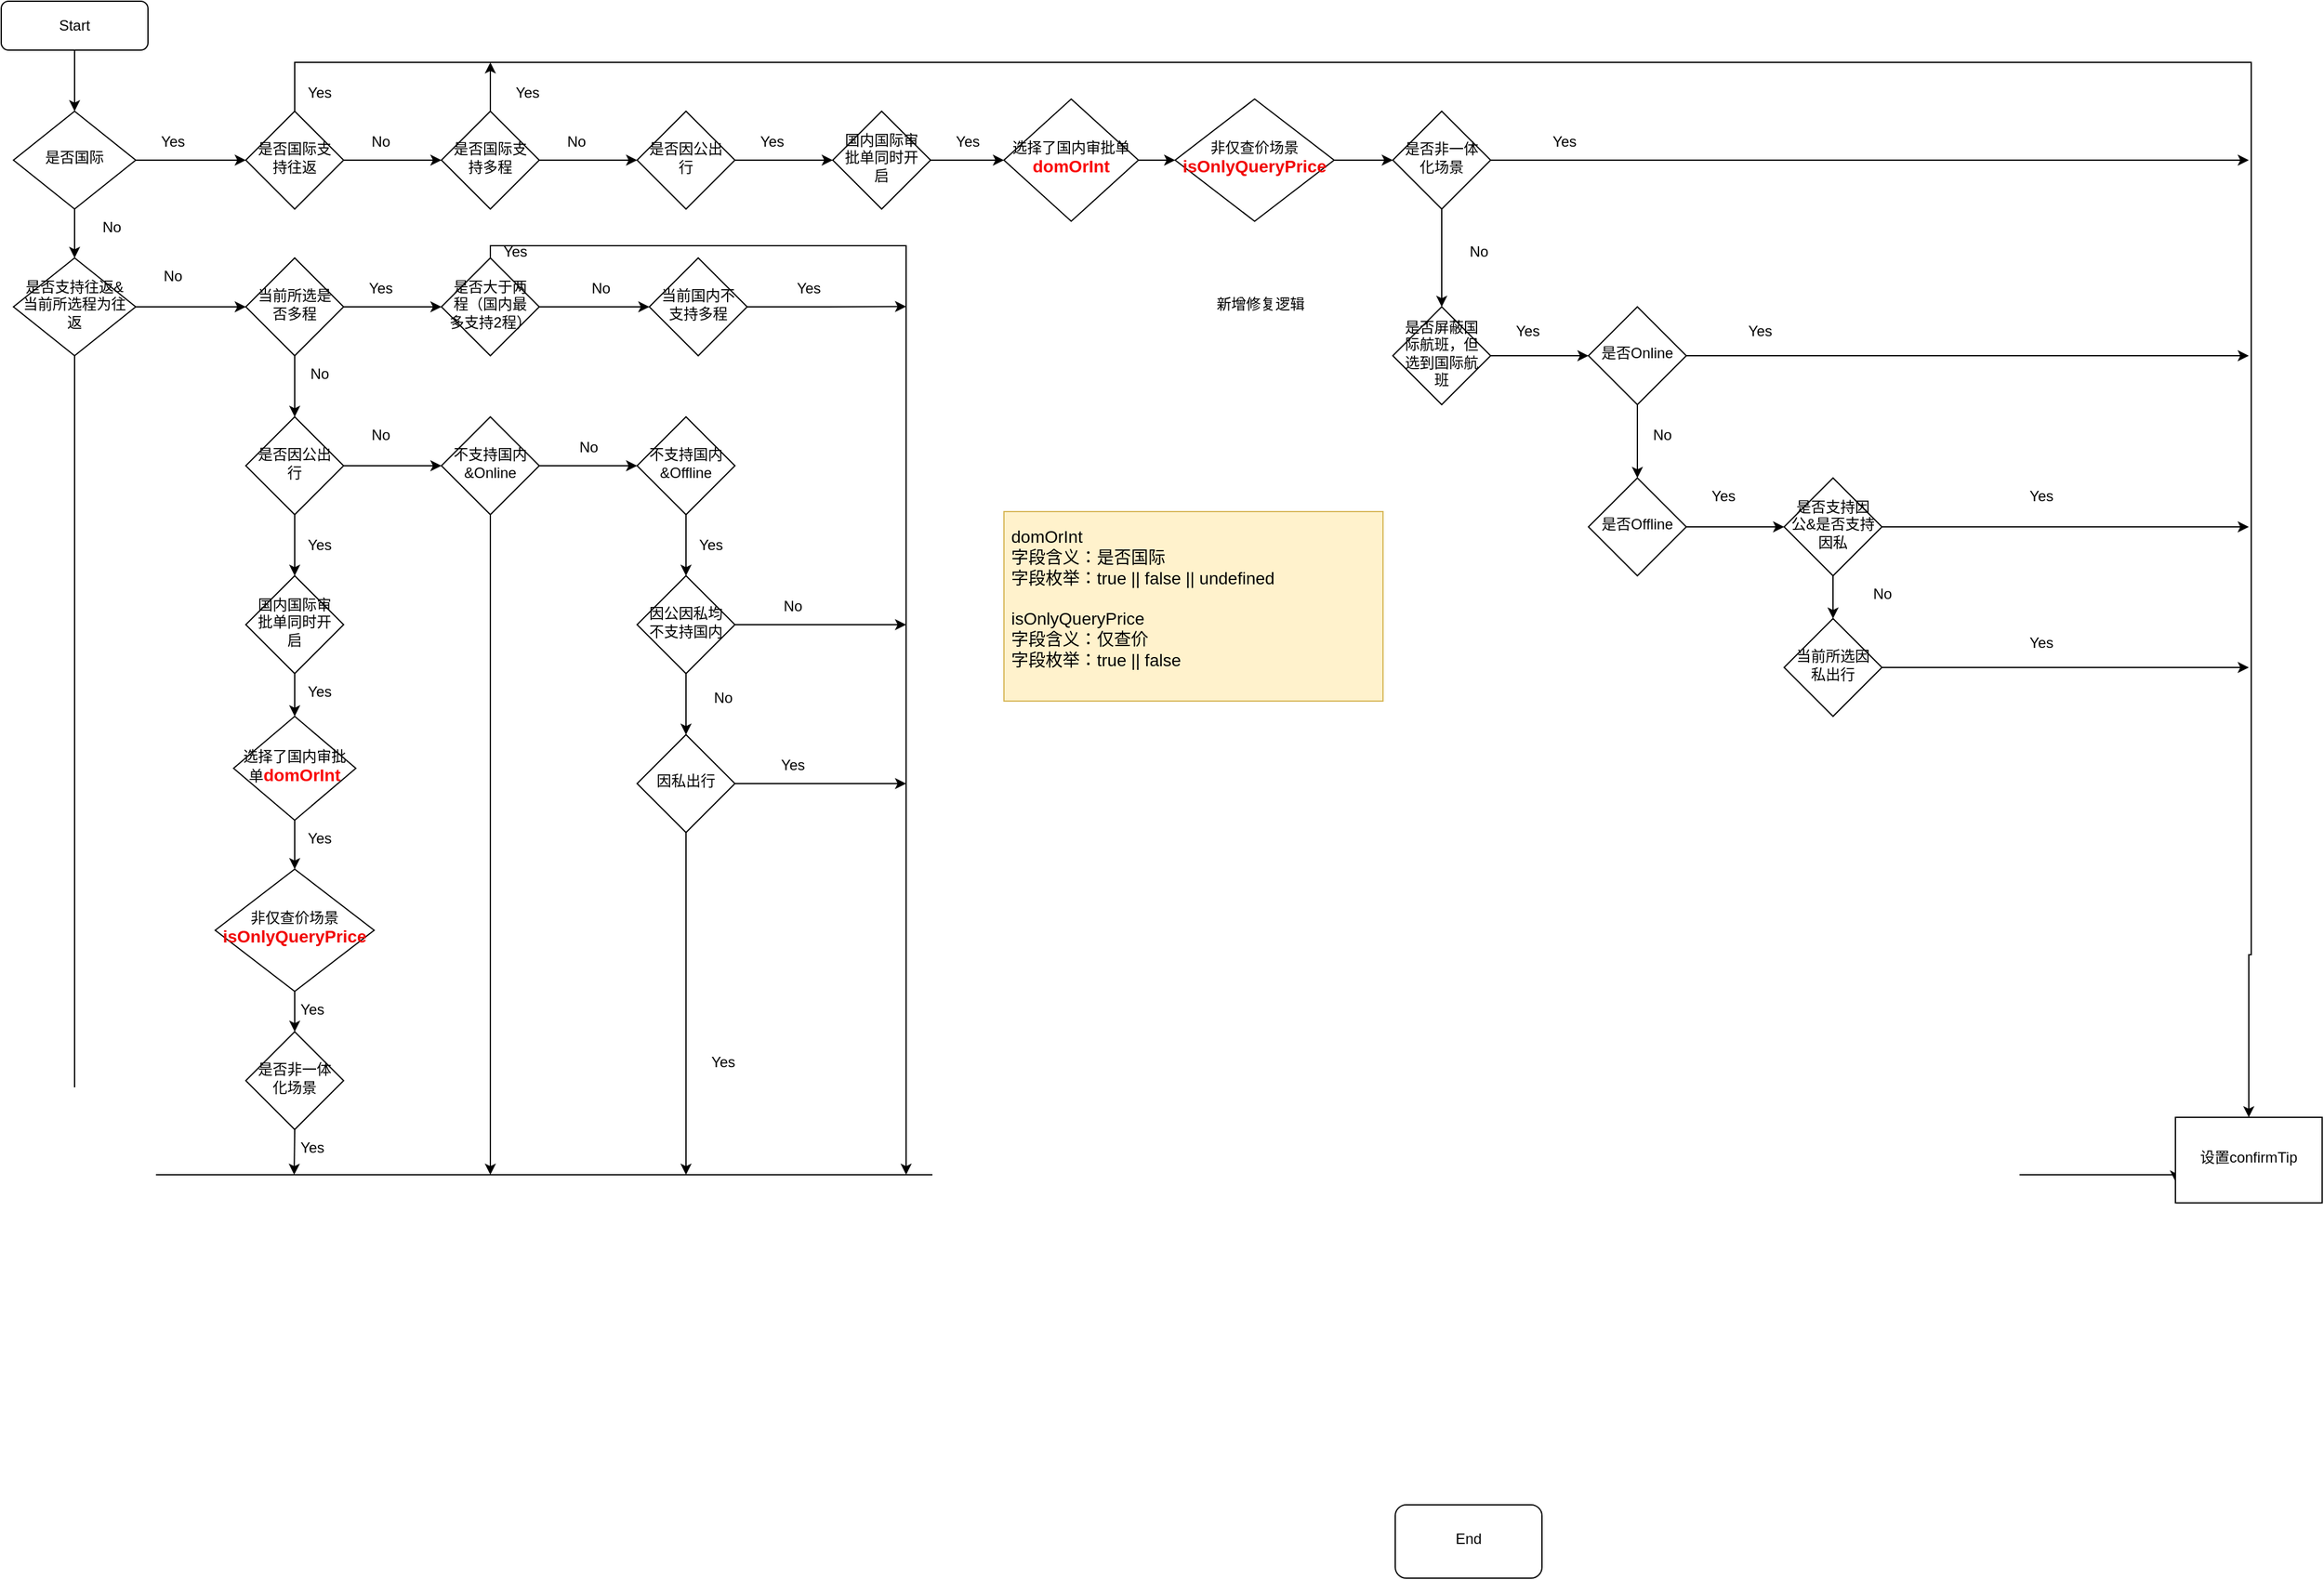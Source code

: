 <mxfile version="26.1.0">
  <diagram id="C5RBs43oDa-KdzZeNtuy" name="Page-1">
    <mxGraphModel dx="1905" dy="917" grid="1" gridSize="10" guides="1" tooltips="1" connect="1" arrows="1" fold="1" page="1" pageScale="1" pageWidth="827" pageHeight="1169" math="0" shadow="0">
      <root>
        <mxCell id="WIyWlLk6GJQsqaUBKTNV-0" />
        <mxCell id="WIyWlLk6GJQsqaUBKTNV-1" parent="WIyWlLk6GJQsqaUBKTNV-0" />
        <mxCell id="GZCbPghufDg6-JbwwUEW-0" value="" style="edgeStyle=orthogonalEdgeStyle;rounded=0;orthogonalLoop=1;jettySize=auto;html=1;" edge="1" parent="WIyWlLk6GJQsqaUBKTNV-1" source="WIyWlLk6GJQsqaUBKTNV-3" target="WIyWlLk6GJQsqaUBKTNV-6">
          <mxGeometry relative="1" as="geometry" />
        </mxCell>
        <mxCell id="WIyWlLk6GJQsqaUBKTNV-3" value="Start" style="rounded=1;whiteSpace=wrap;html=1;fontSize=12;glass=0;strokeWidth=1;shadow=0;" parent="WIyWlLk6GJQsqaUBKTNV-1" vertex="1">
          <mxGeometry x="160" y="80" width="120" height="40" as="geometry" />
        </mxCell>
        <mxCell id="GZCbPghufDg6-JbwwUEW-2" value="" style="edgeStyle=orthogonalEdgeStyle;rounded=0;orthogonalLoop=1;jettySize=auto;html=1;" edge="1" parent="WIyWlLk6GJQsqaUBKTNV-1" source="WIyWlLk6GJQsqaUBKTNV-6" target="GZCbPghufDg6-JbwwUEW-1">
          <mxGeometry relative="1" as="geometry" />
        </mxCell>
        <mxCell id="GZCbPghufDg6-JbwwUEW-62" value="" style="edgeStyle=orthogonalEdgeStyle;rounded=0;orthogonalLoop=1;jettySize=auto;html=1;" edge="1" parent="WIyWlLk6GJQsqaUBKTNV-1" source="WIyWlLk6GJQsqaUBKTNV-6" target="WIyWlLk6GJQsqaUBKTNV-10">
          <mxGeometry relative="1" as="geometry" />
        </mxCell>
        <mxCell id="WIyWlLk6GJQsqaUBKTNV-6" value="是否国际" style="rhombus;whiteSpace=wrap;html=1;shadow=0;fontFamily=Helvetica;fontSize=12;align=center;strokeWidth=1;spacing=6;spacingTop=-4;" parent="WIyWlLk6GJQsqaUBKTNV-1" vertex="1">
          <mxGeometry x="170" y="170" width="100" height="80" as="geometry" />
        </mxCell>
        <mxCell id="GZCbPghufDg6-JbwwUEW-75" value="" style="edgeStyle=orthogonalEdgeStyle;rounded=0;orthogonalLoop=1;jettySize=auto;html=1;" edge="1" parent="WIyWlLk6GJQsqaUBKTNV-1" source="WIyWlLk6GJQsqaUBKTNV-10" target="GZCbPghufDg6-JbwwUEW-74">
          <mxGeometry relative="1" as="geometry" />
        </mxCell>
        <mxCell id="GZCbPghufDg6-JbwwUEW-141" style="edgeStyle=orthogonalEdgeStyle;rounded=0;orthogonalLoop=1;jettySize=auto;html=1;exitX=0.5;exitY=1;exitDx=0;exitDy=0;entryX=0;entryY=0.75;entryDx=0;entryDy=0;" edge="1" parent="WIyWlLk6GJQsqaUBKTNV-1" source="WIyWlLk6GJQsqaUBKTNV-10" target="GZCbPghufDg6-JbwwUEW-13">
          <mxGeometry relative="1" as="geometry">
            <Array as="points">
              <mxPoint x="220" y="1040" />
              <mxPoint x="1938" y="1040" />
            </Array>
          </mxGeometry>
        </mxCell>
        <mxCell id="WIyWlLk6GJQsqaUBKTNV-10" value="是否支持往返&amp;amp;当前所选程为往返" style="rhombus;whiteSpace=wrap;html=1;shadow=0;fontFamily=Helvetica;fontSize=12;align=center;strokeWidth=1;spacing=6;spacingTop=-4;" parent="WIyWlLk6GJQsqaUBKTNV-1" vertex="1">
          <mxGeometry x="170" y="290" width="100" height="80" as="geometry" />
        </mxCell>
        <mxCell id="GZCbPghufDg6-JbwwUEW-4" value="" style="edgeStyle=orthogonalEdgeStyle;rounded=0;orthogonalLoop=1;jettySize=auto;html=1;" edge="1" parent="WIyWlLk6GJQsqaUBKTNV-1" source="GZCbPghufDg6-JbwwUEW-1" target="GZCbPghufDg6-JbwwUEW-3">
          <mxGeometry relative="1" as="geometry" />
        </mxCell>
        <mxCell id="GZCbPghufDg6-JbwwUEW-19" style="edgeStyle=orthogonalEdgeStyle;rounded=0;orthogonalLoop=1;jettySize=auto;html=1;exitX=0.5;exitY=0;exitDx=0;exitDy=0;entryX=0.5;entryY=0;entryDx=0;entryDy=0;" edge="1" parent="WIyWlLk6GJQsqaUBKTNV-1" source="GZCbPghufDg6-JbwwUEW-1" target="GZCbPghufDg6-JbwwUEW-13">
          <mxGeometry relative="1" as="geometry">
            <Array as="points">
              <mxPoint x="400" y="130" />
              <mxPoint x="2000" y="130" />
              <mxPoint x="2000" y="860" />
            </Array>
          </mxGeometry>
        </mxCell>
        <mxCell id="GZCbPghufDg6-JbwwUEW-1" value="是否国际支持往返" style="rhombus;whiteSpace=wrap;html=1;shadow=0;strokeWidth=1;spacing=6;spacingTop=-4;" vertex="1" parent="WIyWlLk6GJQsqaUBKTNV-1">
          <mxGeometry x="360" y="170" width="80" height="80" as="geometry" />
        </mxCell>
        <mxCell id="GZCbPghufDg6-JbwwUEW-6" value="" style="edgeStyle=orthogonalEdgeStyle;rounded=0;orthogonalLoop=1;jettySize=auto;html=1;" edge="1" parent="WIyWlLk6GJQsqaUBKTNV-1" source="GZCbPghufDg6-JbwwUEW-3" target="GZCbPghufDg6-JbwwUEW-5">
          <mxGeometry relative="1" as="geometry" />
        </mxCell>
        <mxCell id="GZCbPghufDg6-JbwwUEW-64" style="edgeStyle=orthogonalEdgeStyle;rounded=0;orthogonalLoop=1;jettySize=auto;html=1;exitX=0.5;exitY=0;exitDx=0;exitDy=0;" edge="1" parent="WIyWlLk6GJQsqaUBKTNV-1" source="GZCbPghufDg6-JbwwUEW-3">
          <mxGeometry relative="1" as="geometry">
            <mxPoint x="560" y="130" as="targetPoint" />
          </mxGeometry>
        </mxCell>
        <mxCell id="GZCbPghufDg6-JbwwUEW-3" value="是否国际支持多程" style="rhombus;whiteSpace=wrap;html=1;shadow=0;strokeWidth=1;spacing=6;spacingTop=-4;" vertex="1" parent="WIyWlLk6GJQsqaUBKTNV-1">
          <mxGeometry x="520" y="170" width="80" height="80" as="geometry" />
        </mxCell>
        <mxCell id="GZCbPghufDg6-JbwwUEW-8" value="" style="edgeStyle=orthogonalEdgeStyle;rounded=0;orthogonalLoop=1;jettySize=auto;html=1;" edge="1" parent="WIyWlLk6GJQsqaUBKTNV-1" source="GZCbPghufDg6-JbwwUEW-5" target="GZCbPghufDg6-JbwwUEW-7">
          <mxGeometry relative="1" as="geometry" />
        </mxCell>
        <mxCell id="GZCbPghufDg6-JbwwUEW-5" value="是否因公出行" style="rhombus;whiteSpace=wrap;html=1;shadow=0;strokeWidth=1;spacing=6;spacingTop=-4;" vertex="1" parent="WIyWlLk6GJQsqaUBKTNV-1">
          <mxGeometry x="680" y="170" width="80" height="80" as="geometry" />
        </mxCell>
        <mxCell id="GZCbPghufDg6-JbwwUEW-10" value="" style="edgeStyle=orthogonalEdgeStyle;rounded=0;orthogonalLoop=1;jettySize=auto;html=1;" edge="1" parent="WIyWlLk6GJQsqaUBKTNV-1" source="GZCbPghufDg6-JbwwUEW-7" target="GZCbPghufDg6-JbwwUEW-9">
          <mxGeometry relative="1" as="geometry" />
        </mxCell>
        <mxCell id="GZCbPghufDg6-JbwwUEW-7" value="国内国际审批单同时开启" style="rhombus;whiteSpace=wrap;html=1;shadow=0;strokeWidth=1;spacing=6;spacingTop=-4;" vertex="1" parent="WIyWlLk6GJQsqaUBKTNV-1">
          <mxGeometry x="840" y="170" width="80" height="80" as="geometry" />
        </mxCell>
        <mxCell id="GZCbPghufDg6-JbwwUEW-151" value="" style="edgeStyle=orthogonalEdgeStyle;rounded=0;orthogonalLoop=1;jettySize=auto;html=1;" edge="1" parent="WIyWlLk6GJQsqaUBKTNV-1" source="GZCbPghufDg6-JbwwUEW-9" target="GZCbPghufDg6-JbwwUEW-150">
          <mxGeometry relative="1" as="geometry" />
        </mxCell>
        <mxCell id="GZCbPghufDg6-JbwwUEW-9" value="选择了国内审批单&lt;b&gt;&lt;font style=&quot;&quot;&gt;&lt;span style=&quot;text-align: left;&quot;&gt;&lt;font style=&quot;color: light-dark(rgb(249, 6, 6), rgb(237, 237, 237)); font-size: 14px;&quot;&gt;domOrInt&lt;/font&gt;&lt;/span&gt;&lt;/font&gt;&lt;/b&gt;" style="rhombus;whiteSpace=wrap;html=1;shadow=0;strokeWidth=1;spacing=6;spacingTop=-4;" vertex="1" parent="WIyWlLk6GJQsqaUBKTNV-1">
          <mxGeometry x="980" y="160" width="110" height="100" as="geometry" />
        </mxCell>
        <mxCell id="GZCbPghufDg6-JbwwUEW-30" value="" style="edgeStyle=orthogonalEdgeStyle;rounded=0;orthogonalLoop=1;jettySize=auto;html=1;" edge="1" parent="WIyWlLk6GJQsqaUBKTNV-1" source="GZCbPghufDg6-JbwwUEW-11" target="GZCbPghufDg6-JbwwUEW-29">
          <mxGeometry relative="1" as="geometry" />
        </mxCell>
        <mxCell id="GZCbPghufDg6-JbwwUEW-69" style="edgeStyle=orthogonalEdgeStyle;rounded=0;orthogonalLoop=1;jettySize=auto;html=1;exitX=1;exitY=0.5;exitDx=0;exitDy=0;" edge="1" parent="WIyWlLk6GJQsqaUBKTNV-1" source="GZCbPghufDg6-JbwwUEW-11">
          <mxGeometry relative="1" as="geometry">
            <mxPoint x="1998" y="210" as="targetPoint" />
          </mxGeometry>
        </mxCell>
        <mxCell id="GZCbPghufDg6-JbwwUEW-11" value="是否非一体化场景" style="rhombus;whiteSpace=wrap;html=1;shadow=0;strokeWidth=1;spacing=6;spacingTop=-4;" vertex="1" parent="WIyWlLk6GJQsqaUBKTNV-1">
          <mxGeometry x="1298" y="170" width="80" height="80" as="geometry" />
        </mxCell>
        <mxCell id="GZCbPghufDg6-JbwwUEW-13" value="设置confirmTip" style="whiteSpace=wrap;html=1;shadow=0;strokeWidth=1;spacing=6;spacingTop=-4;" vertex="1" parent="WIyWlLk6GJQsqaUBKTNV-1">
          <mxGeometry x="1938" y="993" width="120" height="70" as="geometry" />
        </mxCell>
        <mxCell id="GZCbPghufDg6-JbwwUEW-15" value="Yes" style="text;html=1;align=center;verticalAlign=middle;resizable=0;points=[];autosize=1;strokeColor=none;fillColor=none;" vertex="1" parent="WIyWlLk6GJQsqaUBKTNV-1">
          <mxGeometry x="280" y="180" width="40" height="30" as="geometry" />
        </mxCell>
        <mxCell id="GZCbPghufDg6-JbwwUEW-16" value="Yes" style="text;html=1;align=center;verticalAlign=middle;resizable=0;points=[];autosize=1;strokeColor=none;fillColor=none;" vertex="1" parent="WIyWlLk6GJQsqaUBKTNV-1">
          <mxGeometry x="400" y="140" width="40" height="30" as="geometry" />
        </mxCell>
        <mxCell id="GZCbPghufDg6-JbwwUEW-18" value="Yes" style="text;html=1;align=center;verticalAlign=middle;resizable=0;points=[];autosize=1;strokeColor=none;fillColor=none;" vertex="1" parent="WIyWlLk6GJQsqaUBKTNV-1">
          <mxGeometry x="770" y="180" width="40" height="30" as="geometry" />
        </mxCell>
        <mxCell id="GZCbPghufDg6-JbwwUEW-21" value="Yes" style="text;html=1;align=center;verticalAlign=middle;resizable=0;points=[];autosize=1;strokeColor=none;fillColor=none;" vertex="1" parent="WIyWlLk6GJQsqaUBKTNV-1">
          <mxGeometry x="570" y="140" width="40" height="30" as="geometry" />
        </mxCell>
        <mxCell id="GZCbPghufDg6-JbwwUEW-22" value="No" style="text;html=1;align=center;verticalAlign=middle;resizable=0;points=[];autosize=1;strokeColor=none;fillColor=none;" vertex="1" parent="WIyWlLk6GJQsqaUBKTNV-1">
          <mxGeometry x="610" y="180" width="40" height="30" as="geometry" />
        </mxCell>
        <mxCell id="GZCbPghufDg6-JbwwUEW-23" value="No" style="text;html=1;align=center;verticalAlign=middle;resizable=0;points=[];autosize=1;strokeColor=none;fillColor=none;" vertex="1" parent="WIyWlLk6GJQsqaUBKTNV-1">
          <mxGeometry x="450" y="180" width="40" height="30" as="geometry" />
        </mxCell>
        <mxCell id="GZCbPghufDg6-JbwwUEW-26" value="Yes" style="text;html=1;align=center;verticalAlign=middle;resizable=0;points=[];autosize=1;strokeColor=none;fillColor=none;" vertex="1" parent="WIyWlLk6GJQsqaUBKTNV-1">
          <mxGeometry x="930" y="180" width="40" height="30" as="geometry" />
        </mxCell>
        <mxCell id="GZCbPghufDg6-JbwwUEW-39" value="" style="edgeStyle=orthogonalEdgeStyle;rounded=0;orthogonalLoop=1;jettySize=auto;html=1;" edge="1" parent="WIyWlLk6GJQsqaUBKTNV-1" source="GZCbPghufDg6-JbwwUEW-29" target="GZCbPghufDg6-JbwwUEW-38">
          <mxGeometry relative="1" as="geometry" />
        </mxCell>
        <mxCell id="GZCbPghufDg6-JbwwUEW-29" value="是否屏蔽国际航班，但选到国际航班" style="rhombus;whiteSpace=wrap;html=1;shadow=0;strokeWidth=1;spacing=6;spacingTop=-4;" vertex="1" parent="WIyWlLk6GJQsqaUBKTNV-1">
          <mxGeometry x="1298" y="330" width="80" height="80" as="geometry" />
        </mxCell>
        <mxCell id="GZCbPghufDg6-JbwwUEW-32" value="Yes" style="text;html=1;align=center;verticalAlign=middle;resizable=0;points=[];autosize=1;strokeColor=none;fillColor=none;" vertex="1" parent="WIyWlLk6GJQsqaUBKTNV-1">
          <mxGeometry x="1418" y="180" width="40" height="30" as="geometry" />
        </mxCell>
        <mxCell id="GZCbPghufDg6-JbwwUEW-33" value="No" style="text;html=1;align=center;verticalAlign=middle;resizable=0;points=[];autosize=1;strokeColor=none;fillColor=none;" vertex="1" parent="WIyWlLk6GJQsqaUBKTNV-1">
          <mxGeometry x="1348" y="270" width="40" height="30" as="geometry" />
        </mxCell>
        <mxCell id="GZCbPghufDg6-JbwwUEW-42" value="" style="edgeStyle=orthogonalEdgeStyle;rounded=0;orthogonalLoop=1;jettySize=auto;html=1;" edge="1" parent="WIyWlLk6GJQsqaUBKTNV-1" source="GZCbPghufDg6-JbwwUEW-38" target="GZCbPghufDg6-JbwwUEW-41">
          <mxGeometry relative="1" as="geometry" />
        </mxCell>
        <mxCell id="GZCbPghufDg6-JbwwUEW-68" style="edgeStyle=orthogonalEdgeStyle;rounded=0;orthogonalLoop=1;jettySize=auto;html=1;exitX=1;exitY=0.5;exitDx=0;exitDy=0;" edge="1" parent="WIyWlLk6GJQsqaUBKTNV-1" source="GZCbPghufDg6-JbwwUEW-38">
          <mxGeometry relative="1" as="geometry">
            <mxPoint x="1998" y="370" as="targetPoint" />
          </mxGeometry>
        </mxCell>
        <mxCell id="GZCbPghufDg6-JbwwUEW-38" value="是否Online" style="rhombus;whiteSpace=wrap;html=1;shadow=0;strokeWidth=1;spacing=6;spacingTop=-4;" vertex="1" parent="WIyWlLk6GJQsqaUBKTNV-1">
          <mxGeometry x="1458" y="330" width="80" height="80" as="geometry" />
        </mxCell>
        <mxCell id="GZCbPghufDg6-JbwwUEW-40" value="Yes" style="text;html=1;align=center;verticalAlign=middle;resizable=0;points=[];autosize=1;strokeColor=none;fillColor=none;" vertex="1" parent="WIyWlLk6GJQsqaUBKTNV-1">
          <mxGeometry x="1388" y="335" width="40" height="30" as="geometry" />
        </mxCell>
        <mxCell id="GZCbPghufDg6-JbwwUEW-48" value="" style="edgeStyle=orthogonalEdgeStyle;rounded=0;orthogonalLoop=1;jettySize=auto;html=1;" edge="1" parent="WIyWlLk6GJQsqaUBKTNV-1" source="GZCbPghufDg6-JbwwUEW-41" target="GZCbPghufDg6-JbwwUEW-47">
          <mxGeometry relative="1" as="geometry" />
        </mxCell>
        <mxCell id="GZCbPghufDg6-JbwwUEW-41" value="是否Offline" style="rhombus;whiteSpace=wrap;html=1;shadow=0;strokeWidth=1;spacing=6;spacingTop=-4;" vertex="1" parent="WIyWlLk6GJQsqaUBKTNV-1">
          <mxGeometry x="1458" y="470" width="80" height="80" as="geometry" />
        </mxCell>
        <mxCell id="GZCbPghufDg6-JbwwUEW-45" value="No" style="text;html=1;align=center;verticalAlign=middle;resizable=0;points=[];autosize=1;strokeColor=none;fillColor=none;" vertex="1" parent="WIyWlLk6GJQsqaUBKTNV-1">
          <mxGeometry x="1498" y="420" width="40" height="30" as="geometry" />
        </mxCell>
        <mxCell id="GZCbPghufDg6-JbwwUEW-46" value="Yes" style="text;html=1;align=center;verticalAlign=middle;resizable=0;points=[];autosize=1;strokeColor=none;fillColor=none;" vertex="1" parent="WIyWlLk6GJQsqaUBKTNV-1">
          <mxGeometry x="1578" y="335" width="40" height="30" as="geometry" />
        </mxCell>
        <mxCell id="GZCbPghufDg6-JbwwUEW-50" value="" style="edgeStyle=orthogonalEdgeStyle;rounded=0;orthogonalLoop=1;jettySize=auto;html=1;" edge="1" parent="WIyWlLk6GJQsqaUBKTNV-1" source="GZCbPghufDg6-JbwwUEW-47" target="GZCbPghufDg6-JbwwUEW-49">
          <mxGeometry relative="1" as="geometry" />
        </mxCell>
        <mxCell id="GZCbPghufDg6-JbwwUEW-66" style="edgeStyle=orthogonalEdgeStyle;rounded=0;orthogonalLoop=1;jettySize=auto;html=1;exitX=1;exitY=0.5;exitDx=0;exitDy=0;" edge="1" parent="WIyWlLk6GJQsqaUBKTNV-1" source="GZCbPghufDg6-JbwwUEW-47">
          <mxGeometry relative="1" as="geometry">
            <mxPoint x="1998" y="510" as="targetPoint" />
          </mxGeometry>
        </mxCell>
        <mxCell id="GZCbPghufDg6-JbwwUEW-47" value="是否支持因公&amp;amp;是否支持因私" style="rhombus;whiteSpace=wrap;html=1;shadow=0;strokeWidth=1;spacing=6;spacingTop=-4;" vertex="1" parent="WIyWlLk6GJQsqaUBKTNV-1">
          <mxGeometry x="1618" y="470" width="80" height="80" as="geometry" />
        </mxCell>
        <mxCell id="GZCbPghufDg6-JbwwUEW-65" style="edgeStyle=orthogonalEdgeStyle;rounded=0;orthogonalLoop=1;jettySize=auto;html=1;exitX=1;exitY=0.5;exitDx=0;exitDy=0;" edge="1" parent="WIyWlLk6GJQsqaUBKTNV-1" source="GZCbPghufDg6-JbwwUEW-49">
          <mxGeometry relative="1" as="geometry">
            <mxPoint x="1998" y="625" as="targetPoint" />
          </mxGeometry>
        </mxCell>
        <mxCell id="GZCbPghufDg6-JbwwUEW-49" value="当前所选因私出行" style="rhombus;whiteSpace=wrap;html=1;shadow=0;strokeWidth=1;spacing=6;spacingTop=-4;" vertex="1" parent="WIyWlLk6GJQsqaUBKTNV-1">
          <mxGeometry x="1618" y="585" width="80" height="80" as="geometry" />
        </mxCell>
        <mxCell id="GZCbPghufDg6-JbwwUEW-51" value="No" style="text;html=1;align=center;verticalAlign=middle;resizable=0;points=[];autosize=1;strokeColor=none;fillColor=none;" vertex="1" parent="WIyWlLk6GJQsqaUBKTNV-1">
          <mxGeometry x="1678" y="550" width="40" height="30" as="geometry" />
        </mxCell>
        <mxCell id="GZCbPghufDg6-JbwwUEW-52" value="Yes" style="text;html=1;align=center;verticalAlign=middle;resizable=0;points=[];autosize=1;strokeColor=none;fillColor=none;" vertex="1" parent="WIyWlLk6GJQsqaUBKTNV-1">
          <mxGeometry x="1548" y="470" width="40" height="30" as="geometry" />
        </mxCell>
        <mxCell id="GZCbPghufDg6-JbwwUEW-57" value="Yes" style="text;html=1;align=center;verticalAlign=middle;resizable=0;points=[];autosize=1;strokeColor=none;fillColor=none;" vertex="1" parent="WIyWlLk6GJQsqaUBKTNV-1">
          <mxGeometry x="1808" y="590" width="40" height="30" as="geometry" />
        </mxCell>
        <mxCell id="GZCbPghufDg6-JbwwUEW-60" value="End" style="rounded=1;whiteSpace=wrap;html=1;shadow=0;strokeWidth=1;spacing=6;spacingTop=-4;" vertex="1" parent="WIyWlLk6GJQsqaUBKTNV-1">
          <mxGeometry x="1300" y="1310" width="120" height="60" as="geometry" />
        </mxCell>
        <mxCell id="GZCbPghufDg6-JbwwUEW-63" value="No" style="text;html=1;align=center;verticalAlign=middle;resizable=0;points=[];autosize=1;strokeColor=none;fillColor=none;" vertex="1" parent="WIyWlLk6GJQsqaUBKTNV-1">
          <mxGeometry x="230" y="250" width="40" height="30" as="geometry" />
        </mxCell>
        <mxCell id="GZCbPghufDg6-JbwwUEW-67" value="Yes" style="text;html=1;align=center;verticalAlign=middle;resizable=0;points=[];autosize=1;strokeColor=none;fillColor=none;" vertex="1" parent="WIyWlLk6GJQsqaUBKTNV-1">
          <mxGeometry x="1808" y="470" width="40" height="30" as="geometry" />
        </mxCell>
        <mxCell id="GZCbPghufDg6-JbwwUEW-78" value="" style="edgeStyle=orthogonalEdgeStyle;rounded=0;orthogonalLoop=1;jettySize=auto;html=1;" edge="1" parent="WIyWlLk6GJQsqaUBKTNV-1" source="GZCbPghufDg6-JbwwUEW-74" target="GZCbPghufDg6-JbwwUEW-77">
          <mxGeometry relative="1" as="geometry" />
        </mxCell>
        <mxCell id="GZCbPghufDg6-JbwwUEW-83" value="" style="edgeStyle=orthogonalEdgeStyle;rounded=0;orthogonalLoop=1;jettySize=auto;html=1;" edge="1" parent="WIyWlLk6GJQsqaUBKTNV-1" source="GZCbPghufDg6-JbwwUEW-74" target="GZCbPghufDg6-JbwwUEW-82">
          <mxGeometry relative="1" as="geometry" />
        </mxCell>
        <mxCell id="GZCbPghufDg6-JbwwUEW-74" value="当前所选是否多程" style="rhombus;whiteSpace=wrap;html=1;shadow=0;strokeWidth=1;spacing=6;spacingTop=-4;" vertex="1" parent="WIyWlLk6GJQsqaUBKTNV-1">
          <mxGeometry x="360" y="290" width="80" height="80" as="geometry" />
        </mxCell>
        <mxCell id="GZCbPghufDg6-JbwwUEW-76" value="No" style="text;html=1;align=center;verticalAlign=middle;resizable=0;points=[];autosize=1;strokeColor=none;fillColor=none;" vertex="1" parent="WIyWlLk6GJQsqaUBKTNV-1">
          <mxGeometry x="280" y="290" width="40" height="30" as="geometry" />
        </mxCell>
        <mxCell id="GZCbPghufDg6-JbwwUEW-79" style="edgeStyle=orthogonalEdgeStyle;rounded=0;orthogonalLoop=1;jettySize=auto;html=1;" edge="1" parent="WIyWlLk6GJQsqaUBKTNV-1" source="GZCbPghufDg6-JbwwUEW-77">
          <mxGeometry relative="1" as="geometry">
            <mxPoint x="690" y="330" as="targetPoint" />
          </mxGeometry>
        </mxCell>
        <mxCell id="GZCbPghufDg6-JbwwUEW-139" style="edgeStyle=orthogonalEdgeStyle;rounded=0;orthogonalLoop=1;jettySize=auto;html=1;exitX=0.5;exitY=0;exitDx=0;exitDy=0;" edge="1" parent="WIyWlLk6GJQsqaUBKTNV-1">
          <mxGeometry relative="1" as="geometry">
            <mxPoint x="900" y="1040" as="targetPoint" />
            <mxPoint x="560" y="300" as="sourcePoint" />
            <Array as="points">
              <mxPoint x="560" y="280" />
              <mxPoint x="900" y="280" />
            </Array>
          </mxGeometry>
        </mxCell>
        <mxCell id="GZCbPghufDg6-JbwwUEW-77" value="是否大于两程（国内最多支持2程）" style="rhombus;whiteSpace=wrap;html=1;shadow=0;strokeWidth=1;spacing=6;spacingTop=-4;" vertex="1" parent="WIyWlLk6GJQsqaUBKTNV-1">
          <mxGeometry x="520" y="290" width="80" height="80" as="geometry" />
        </mxCell>
        <mxCell id="GZCbPghufDg6-JbwwUEW-80" value="Yes" style="text;html=1;align=center;verticalAlign=middle;resizable=0;points=[];autosize=1;strokeColor=none;fillColor=none;" vertex="1" parent="WIyWlLk6GJQsqaUBKTNV-1">
          <mxGeometry x="450" y="300" width="40" height="30" as="geometry" />
        </mxCell>
        <mxCell id="GZCbPghufDg6-JbwwUEW-81" value="No" style="text;html=1;align=center;verticalAlign=middle;resizable=0;points=[];autosize=1;strokeColor=none;fillColor=none;" vertex="1" parent="WIyWlLk6GJQsqaUBKTNV-1">
          <mxGeometry x="630" y="300" width="40" height="30" as="geometry" />
        </mxCell>
        <mxCell id="GZCbPghufDg6-JbwwUEW-89" value="" style="edgeStyle=orthogonalEdgeStyle;rounded=0;orthogonalLoop=1;jettySize=auto;html=1;" edge="1" parent="WIyWlLk6GJQsqaUBKTNV-1" source="GZCbPghufDg6-JbwwUEW-82" target="GZCbPghufDg6-JbwwUEW-88">
          <mxGeometry relative="1" as="geometry" />
        </mxCell>
        <mxCell id="GZCbPghufDg6-JbwwUEW-102" value="" style="edgeStyle=orthogonalEdgeStyle;rounded=0;orthogonalLoop=1;jettySize=auto;html=1;" edge="1" parent="WIyWlLk6GJQsqaUBKTNV-1" source="GZCbPghufDg6-JbwwUEW-82" target="GZCbPghufDg6-JbwwUEW-101">
          <mxGeometry relative="1" as="geometry" />
        </mxCell>
        <mxCell id="GZCbPghufDg6-JbwwUEW-82" value="是否因公出行" style="rhombus;whiteSpace=wrap;html=1;shadow=0;strokeWidth=1;spacing=6;spacingTop=-4;" vertex="1" parent="WIyWlLk6GJQsqaUBKTNV-1">
          <mxGeometry x="360" y="420" width="80" height="80" as="geometry" />
        </mxCell>
        <mxCell id="GZCbPghufDg6-JbwwUEW-147" style="edgeStyle=orthogonalEdgeStyle;rounded=0;orthogonalLoop=1;jettySize=auto;html=1;exitX=1;exitY=0.5;exitDx=0;exitDy=0;" edge="1" parent="WIyWlLk6GJQsqaUBKTNV-1" source="GZCbPghufDg6-JbwwUEW-84">
          <mxGeometry relative="1" as="geometry">
            <mxPoint x="900" y="329.75" as="targetPoint" />
          </mxGeometry>
        </mxCell>
        <mxCell id="GZCbPghufDg6-JbwwUEW-84" value="当前国内不支持多程" style="rhombus;whiteSpace=wrap;html=1;shadow=0;strokeWidth=1;spacing=6;spacingTop=-4;" vertex="1" parent="WIyWlLk6GJQsqaUBKTNV-1">
          <mxGeometry x="690" y="290" width="80" height="80" as="geometry" />
        </mxCell>
        <mxCell id="GZCbPghufDg6-JbwwUEW-91" style="edgeStyle=orthogonalEdgeStyle;rounded=0;orthogonalLoop=1;jettySize=auto;html=1;exitX=0.5;exitY=1;exitDx=0;exitDy=0;entryX=0.5;entryY=0;entryDx=0;entryDy=0;" edge="1" parent="WIyWlLk6GJQsqaUBKTNV-1" source="GZCbPghufDg6-JbwwUEW-88" target="GZCbPghufDg6-JbwwUEW-90">
          <mxGeometry relative="1" as="geometry" />
        </mxCell>
        <mxCell id="GZCbPghufDg6-JbwwUEW-88" value="国内国际审批单同时开启" style="rhombus;whiteSpace=wrap;html=1;shadow=0;strokeWidth=1;spacing=6;spacingTop=-4;" vertex="1" parent="WIyWlLk6GJQsqaUBKTNV-1">
          <mxGeometry x="360" y="550" width="80" height="80" as="geometry" />
        </mxCell>
        <mxCell id="GZCbPghufDg6-JbwwUEW-157" style="edgeStyle=orthogonalEdgeStyle;rounded=0;orthogonalLoop=1;jettySize=auto;html=1;exitX=0.5;exitY=1;exitDx=0;exitDy=0;entryX=0.5;entryY=0;entryDx=0;entryDy=0;" edge="1" parent="WIyWlLk6GJQsqaUBKTNV-1" source="GZCbPghufDg6-JbwwUEW-90" target="GZCbPghufDg6-JbwwUEW-156">
          <mxGeometry relative="1" as="geometry" />
        </mxCell>
        <mxCell id="GZCbPghufDg6-JbwwUEW-90" value="选择了国内审批单&lt;b&gt;&lt;span style=&quot;text-align: left;&quot;&gt;&lt;font style=&quot;color: light-dark(rgb(249, 6, 6), rgb(237, 237, 237)); font-size: 14px;&quot;&gt;domOrInt&lt;/font&gt;&lt;/span&gt;&lt;/b&gt;" style="rhombus;whiteSpace=wrap;html=1;shadow=0;strokeWidth=1;spacing=6;spacingTop=-4;" vertex="1" parent="WIyWlLk6GJQsqaUBKTNV-1">
          <mxGeometry x="350" y="665" width="100" height="85" as="geometry" />
        </mxCell>
        <mxCell id="GZCbPghufDg6-JbwwUEW-159" style="edgeStyle=orthogonalEdgeStyle;rounded=0;orthogonalLoop=1;jettySize=auto;html=1;exitX=0.5;exitY=1;exitDx=0;exitDy=0;" edge="1" parent="WIyWlLk6GJQsqaUBKTNV-1" source="GZCbPghufDg6-JbwwUEW-92">
          <mxGeometry relative="1" as="geometry">
            <mxPoint x="399.556" y="1040" as="targetPoint" />
          </mxGeometry>
        </mxCell>
        <mxCell id="GZCbPghufDg6-JbwwUEW-92" value="是否非一体化场景" style="rhombus;whiteSpace=wrap;html=1;shadow=0;strokeWidth=1;spacing=6;spacingTop=-4;" vertex="1" parent="WIyWlLk6GJQsqaUBKTNV-1">
          <mxGeometry x="360" y="923" width="80" height="80" as="geometry" />
        </mxCell>
        <mxCell id="GZCbPghufDg6-JbwwUEW-94" value="Yes" style="text;html=1;align=center;verticalAlign=middle;resizable=0;points=[];autosize=1;strokeColor=none;fillColor=none;" vertex="1" parent="WIyWlLk6GJQsqaUBKTNV-1">
          <mxGeometry x="400" y="510" width="40" height="30" as="geometry" />
        </mxCell>
        <mxCell id="GZCbPghufDg6-JbwwUEW-95" value="No" style="text;html=1;align=center;verticalAlign=middle;resizable=0;points=[];autosize=1;strokeColor=none;fillColor=none;" vertex="1" parent="WIyWlLk6GJQsqaUBKTNV-1">
          <mxGeometry x="400" y="370" width="40" height="30" as="geometry" />
        </mxCell>
        <mxCell id="GZCbPghufDg6-JbwwUEW-96" value="Yes" style="text;html=1;align=center;verticalAlign=middle;resizable=0;points=[];autosize=1;strokeColor=none;fillColor=none;" vertex="1" parent="WIyWlLk6GJQsqaUBKTNV-1">
          <mxGeometry x="400" y="630" width="40" height="30" as="geometry" />
        </mxCell>
        <mxCell id="GZCbPghufDg6-JbwwUEW-105" value="" style="edgeStyle=orthogonalEdgeStyle;rounded=0;orthogonalLoop=1;jettySize=auto;html=1;" edge="1" parent="WIyWlLk6GJQsqaUBKTNV-1" source="GZCbPghufDg6-JbwwUEW-101" target="GZCbPghufDg6-JbwwUEW-104">
          <mxGeometry relative="1" as="geometry" />
        </mxCell>
        <mxCell id="GZCbPghufDg6-JbwwUEW-146" style="edgeStyle=orthogonalEdgeStyle;rounded=0;orthogonalLoop=1;jettySize=auto;html=1;exitX=0.5;exitY=1;exitDx=0;exitDy=0;" edge="1" parent="WIyWlLk6GJQsqaUBKTNV-1" source="GZCbPghufDg6-JbwwUEW-101">
          <mxGeometry relative="1" as="geometry">
            <mxPoint x="560" y="1040" as="targetPoint" />
            <Array as="points">
              <mxPoint x="560" y="910" />
              <mxPoint x="560" y="910" />
            </Array>
          </mxGeometry>
        </mxCell>
        <mxCell id="GZCbPghufDg6-JbwwUEW-101" value="不支持国内&amp;amp;Online" style="rhombus;whiteSpace=wrap;html=1;shadow=0;strokeWidth=1;spacing=6;spacingTop=-4;" vertex="1" parent="WIyWlLk6GJQsqaUBKTNV-1">
          <mxGeometry x="520" y="420" width="80" height="80" as="geometry" />
        </mxCell>
        <mxCell id="GZCbPghufDg6-JbwwUEW-103" value="No" style="text;html=1;align=center;verticalAlign=middle;resizable=0;points=[];autosize=1;strokeColor=none;fillColor=none;" vertex="1" parent="WIyWlLk6GJQsqaUBKTNV-1">
          <mxGeometry x="450" y="420" width="40" height="30" as="geometry" />
        </mxCell>
        <mxCell id="GZCbPghufDg6-JbwwUEW-110" value="" style="edgeStyle=orthogonalEdgeStyle;rounded=0;orthogonalLoop=1;jettySize=auto;html=1;" edge="1" parent="WIyWlLk6GJQsqaUBKTNV-1" source="GZCbPghufDg6-JbwwUEW-104" target="GZCbPghufDg6-JbwwUEW-109">
          <mxGeometry relative="1" as="geometry" />
        </mxCell>
        <mxCell id="GZCbPghufDg6-JbwwUEW-104" value="不支持国内&amp;amp;Offline" style="rhombus;whiteSpace=wrap;html=1;shadow=0;strokeWidth=1;spacing=6;spacingTop=-4;" vertex="1" parent="WIyWlLk6GJQsqaUBKTNV-1">
          <mxGeometry x="680" y="420" width="80" height="80" as="geometry" />
        </mxCell>
        <mxCell id="GZCbPghufDg6-JbwwUEW-107" value="No" style="text;html=1;align=center;verticalAlign=middle;resizable=0;points=[];autosize=1;strokeColor=none;fillColor=none;" vertex="1" parent="WIyWlLk6GJQsqaUBKTNV-1">
          <mxGeometry x="620" y="430" width="40" height="30" as="geometry" />
        </mxCell>
        <mxCell id="GZCbPghufDg6-JbwwUEW-114" value="" style="edgeStyle=orthogonalEdgeStyle;rounded=0;orthogonalLoop=1;jettySize=auto;html=1;" edge="1" parent="WIyWlLk6GJQsqaUBKTNV-1" source="GZCbPghufDg6-JbwwUEW-109" target="GZCbPghufDg6-JbwwUEW-113">
          <mxGeometry relative="1" as="geometry" />
        </mxCell>
        <mxCell id="GZCbPghufDg6-JbwwUEW-121" style="edgeStyle=orthogonalEdgeStyle;rounded=0;orthogonalLoop=1;jettySize=auto;html=1;exitX=1;exitY=0.5;exitDx=0;exitDy=0;" edge="1" parent="WIyWlLk6GJQsqaUBKTNV-1" source="GZCbPghufDg6-JbwwUEW-109">
          <mxGeometry relative="1" as="geometry">
            <mxPoint x="900" y="590" as="targetPoint" />
          </mxGeometry>
        </mxCell>
        <mxCell id="GZCbPghufDg6-JbwwUEW-109" value="因公因私均不支持国内" style="rhombus;whiteSpace=wrap;html=1;shadow=0;strokeWidth=1;spacing=6;spacingTop=-4;" vertex="1" parent="WIyWlLk6GJQsqaUBKTNV-1">
          <mxGeometry x="680" y="550" width="80" height="80" as="geometry" />
        </mxCell>
        <mxCell id="GZCbPghufDg6-JbwwUEW-112" value="Yes" style="text;html=1;align=center;verticalAlign=middle;resizable=0;points=[];autosize=1;strokeColor=none;fillColor=none;" vertex="1" parent="WIyWlLk6GJQsqaUBKTNV-1">
          <mxGeometry x="720" y="510" width="40" height="30" as="geometry" />
        </mxCell>
        <mxCell id="GZCbPghufDg6-JbwwUEW-122" style="edgeStyle=orthogonalEdgeStyle;rounded=0;orthogonalLoop=1;jettySize=auto;html=1;" edge="1" parent="WIyWlLk6GJQsqaUBKTNV-1" source="GZCbPghufDg6-JbwwUEW-113">
          <mxGeometry relative="1" as="geometry">
            <mxPoint x="900" y="720" as="targetPoint" />
          </mxGeometry>
        </mxCell>
        <mxCell id="GZCbPghufDg6-JbwwUEW-145" style="edgeStyle=orthogonalEdgeStyle;rounded=0;orthogonalLoop=1;jettySize=auto;html=1;exitX=0.5;exitY=1;exitDx=0;exitDy=0;" edge="1" parent="WIyWlLk6GJQsqaUBKTNV-1" source="GZCbPghufDg6-JbwwUEW-113">
          <mxGeometry relative="1" as="geometry">
            <mxPoint x="720" y="1040" as="targetPoint" />
          </mxGeometry>
        </mxCell>
        <mxCell id="GZCbPghufDg6-JbwwUEW-113" value="因私出行" style="rhombus;whiteSpace=wrap;html=1;shadow=0;strokeWidth=1;spacing=6;spacingTop=-4;" vertex="1" parent="WIyWlLk6GJQsqaUBKTNV-1">
          <mxGeometry x="680" y="680" width="80" height="80" as="geometry" />
        </mxCell>
        <mxCell id="GZCbPghufDg6-JbwwUEW-115" value="No" style="text;html=1;align=center;verticalAlign=middle;resizable=0;points=[];autosize=1;strokeColor=none;fillColor=none;" vertex="1" parent="WIyWlLk6GJQsqaUBKTNV-1">
          <mxGeometry x="730" y="635" width="40" height="30" as="geometry" />
        </mxCell>
        <mxCell id="GZCbPghufDg6-JbwwUEW-128" value="No" style="text;html=1;align=center;verticalAlign=middle;resizable=0;points=[];autosize=1;strokeColor=none;fillColor=none;" vertex="1" parent="WIyWlLk6GJQsqaUBKTNV-1">
          <mxGeometry x="787" y="560" width="40" height="30" as="geometry" />
        </mxCell>
        <mxCell id="GZCbPghufDg6-JbwwUEW-129" value="Yes" style="text;html=1;align=center;verticalAlign=middle;resizable=0;points=[];autosize=1;strokeColor=none;fillColor=none;" vertex="1" parent="WIyWlLk6GJQsqaUBKTNV-1">
          <mxGeometry x="787" y="690" width="40" height="30" as="geometry" />
        </mxCell>
        <mxCell id="GZCbPghufDg6-JbwwUEW-130" value="Yes" style="text;html=1;align=center;verticalAlign=middle;resizable=0;points=[];autosize=1;strokeColor=none;fillColor=none;" vertex="1" parent="WIyWlLk6GJQsqaUBKTNV-1">
          <mxGeometry x="730" y="933" width="40" height="30" as="geometry" />
        </mxCell>
        <mxCell id="GZCbPghufDg6-JbwwUEW-138" value="Yes" style="text;html=1;align=center;verticalAlign=middle;resizable=0;points=[];autosize=1;strokeColor=none;fillColor=none;" vertex="1" parent="WIyWlLk6GJQsqaUBKTNV-1">
          <mxGeometry x="800" y="300" width="40" height="30" as="geometry" />
        </mxCell>
        <mxCell id="GZCbPghufDg6-JbwwUEW-140" value="Yes" style="text;html=1;align=center;verticalAlign=middle;resizable=0;points=[];autosize=1;strokeColor=none;fillColor=none;" vertex="1" parent="WIyWlLk6GJQsqaUBKTNV-1">
          <mxGeometry x="560" y="270" width="40" height="30" as="geometry" />
        </mxCell>
        <mxCell id="GZCbPghufDg6-JbwwUEW-148" value="&lt;p data-pm-slice=&quot;1 1 []&quot;&gt;&lt;font style=&quot;font-size: 14px;&quot;&gt;&lt;br&gt;domOrInt&lt;br&gt;字段含义：是否国际&lt;br&gt;字段枚举：true || false || undefined&lt;br&gt;&lt;br&gt;isOnlyQueryPrice&lt;br&gt;字段含义：仅查价&lt;br&gt;字段枚举：true || false&lt;/font&gt;&lt;/p&gt;&lt;p data-pm-slice=&quot;1 1 []&quot;&gt;&lt;br&gt;&lt;/p&gt;" style="whiteSpace=wrap;html=1;shadow=0;strokeWidth=1;spacing=6;spacingTop=-4;fillColor=#fff2cc;strokeColor=#d6b656;align=left;" vertex="1" parent="WIyWlLk6GJQsqaUBKTNV-1">
          <mxGeometry x="980" y="497.5" width="310" height="155" as="geometry" />
        </mxCell>
        <mxCell id="GZCbPghufDg6-JbwwUEW-152" value="" style="edgeStyle=orthogonalEdgeStyle;rounded=0;orthogonalLoop=1;jettySize=auto;html=1;" edge="1" parent="WIyWlLk6GJQsqaUBKTNV-1" source="GZCbPghufDg6-JbwwUEW-150" target="GZCbPghufDg6-JbwwUEW-11">
          <mxGeometry relative="1" as="geometry" />
        </mxCell>
        <mxCell id="GZCbPghufDg6-JbwwUEW-150" value="非仅查价场景&lt;br&gt;&lt;span style=&quot;text-align: left;&quot;&gt;&lt;b style=&quot;&quot;&gt;&lt;font style=&quot;color: light-dark(rgb(241, 4, 4), rgb(237, 237, 237)); font-size: 14px;&quot;&gt;isOnlyQueryPrice&lt;/font&gt;&lt;/b&gt;&lt;/span&gt;" style="rhombus;whiteSpace=wrap;html=1;shadow=0;strokeWidth=1;spacing=6;spacingTop=-4;" vertex="1" parent="WIyWlLk6GJQsqaUBKTNV-1">
          <mxGeometry x="1120" y="160" width="130" height="100" as="geometry" />
        </mxCell>
        <mxCell id="GZCbPghufDg6-JbwwUEW-158" style="edgeStyle=orthogonalEdgeStyle;rounded=0;orthogonalLoop=1;jettySize=auto;html=1;exitX=0.5;exitY=1;exitDx=0;exitDy=0;entryX=0.5;entryY=0;entryDx=0;entryDy=0;" edge="1" parent="WIyWlLk6GJQsqaUBKTNV-1" source="GZCbPghufDg6-JbwwUEW-156" target="GZCbPghufDg6-JbwwUEW-92">
          <mxGeometry relative="1" as="geometry" />
        </mxCell>
        <mxCell id="GZCbPghufDg6-JbwwUEW-156" value="非仅查价场景&lt;br&gt;&lt;span style=&quot;text-align: left;&quot;&gt;&lt;b style=&quot;&quot;&gt;&lt;font style=&quot;color: light-dark(rgb(241, 4, 4), rgb(237, 237, 237)); font-size: 14px;&quot;&gt;isOnlyQueryPrice&lt;/font&gt;&lt;/b&gt;&lt;/span&gt;" style="rhombus;whiteSpace=wrap;html=1;shadow=0;strokeWidth=1;spacing=6;spacingTop=-4;" vertex="1" parent="WIyWlLk6GJQsqaUBKTNV-1">
          <mxGeometry x="335" y="790" width="130" height="100" as="geometry" />
        </mxCell>
        <mxCell id="GZCbPghufDg6-JbwwUEW-160" value="Yes" style="text;html=1;align=center;verticalAlign=middle;resizable=0;points=[];autosize=1;strokeColor=none;fillColor=none;" vertex="1" parent="WIyWlLk6GJQsqaUBKTNV-1">
          <mxGeometry x="400" y="750" width="40" height="30" as="geometry" />
        </mxCell>
        <mxCell id="GZCbPghufDg6-JbwwUEW-161" value="Yes" style="text;html=1;align=center;verticalAlign=middle;resizable=0;points=[];autosize=1;strokeColor=none;fillColor=none;" vertex="1" parent="WIyWlLk6GJQsqaUBKTNV-1">
          <mxGeometry x="394" y="890" width="40" height="30" as="geometry" />
        </mxCell>
        <mxCell id="GZCbPghufDg6-JbwwUEW-162" value="Yes" style="text;html=1;align=center;verticalAlign=middle;resizable=0;points=[];autosize=1;strokeColor=none;fillColor=none;" vertex="1" parent="WIyWlLk6GJQsqaUBKTNV-1">
          <mxGeometry x="394" y="1003" width="40" height="30" as="geometry" />
        </mxCell>
        <mxCell id="GZCbPghufDg6-JbwwUEW-163" value="新增修复逻辑" style="rounded=1;whiteSpace=wrap;html=1;shadow=0;strokeWidth=1;spacing=6;spacingTop=-4;fillColor=none;strokeColor=none;" vertex="1" parent="WIyWlLk6GJQsqaUBKTNV-1">
          <mxGeometry x="1130" y="300" width="120" height="60" as="geometry" />
        </mxCell>
      </root>
    </mxGraphModel>
  </diagram>
</mxfile>
